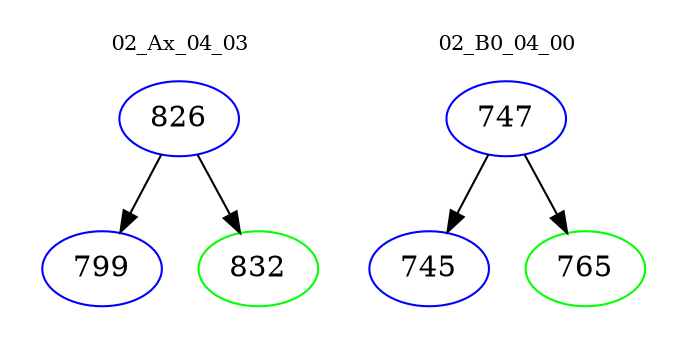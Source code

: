 digraph{
subgraph cluster_0 {
color = white
label = "02_Ax_04_03";
fontsize=10;
T0_826 [label="826", color="blue"]
T0_826 -> T0_799 [color="black"]
T0_799 [label="799", color="blue"]
T0_826 -> T0_832 [color="black"]
T0_832 [label="832", color="green"]
}
subgraph cluster_1 {
color = white
label = "02_B0_04_00";
fontsize=10;
T1_747 [label="747", color="blue"]
T1_747 -> T1_745 [color="black"]
T1_745 [label="745", color="blue"]
T1_747 -> T1_765 [color="black"]
T1_765 [label="765", color="green"]
}
}
